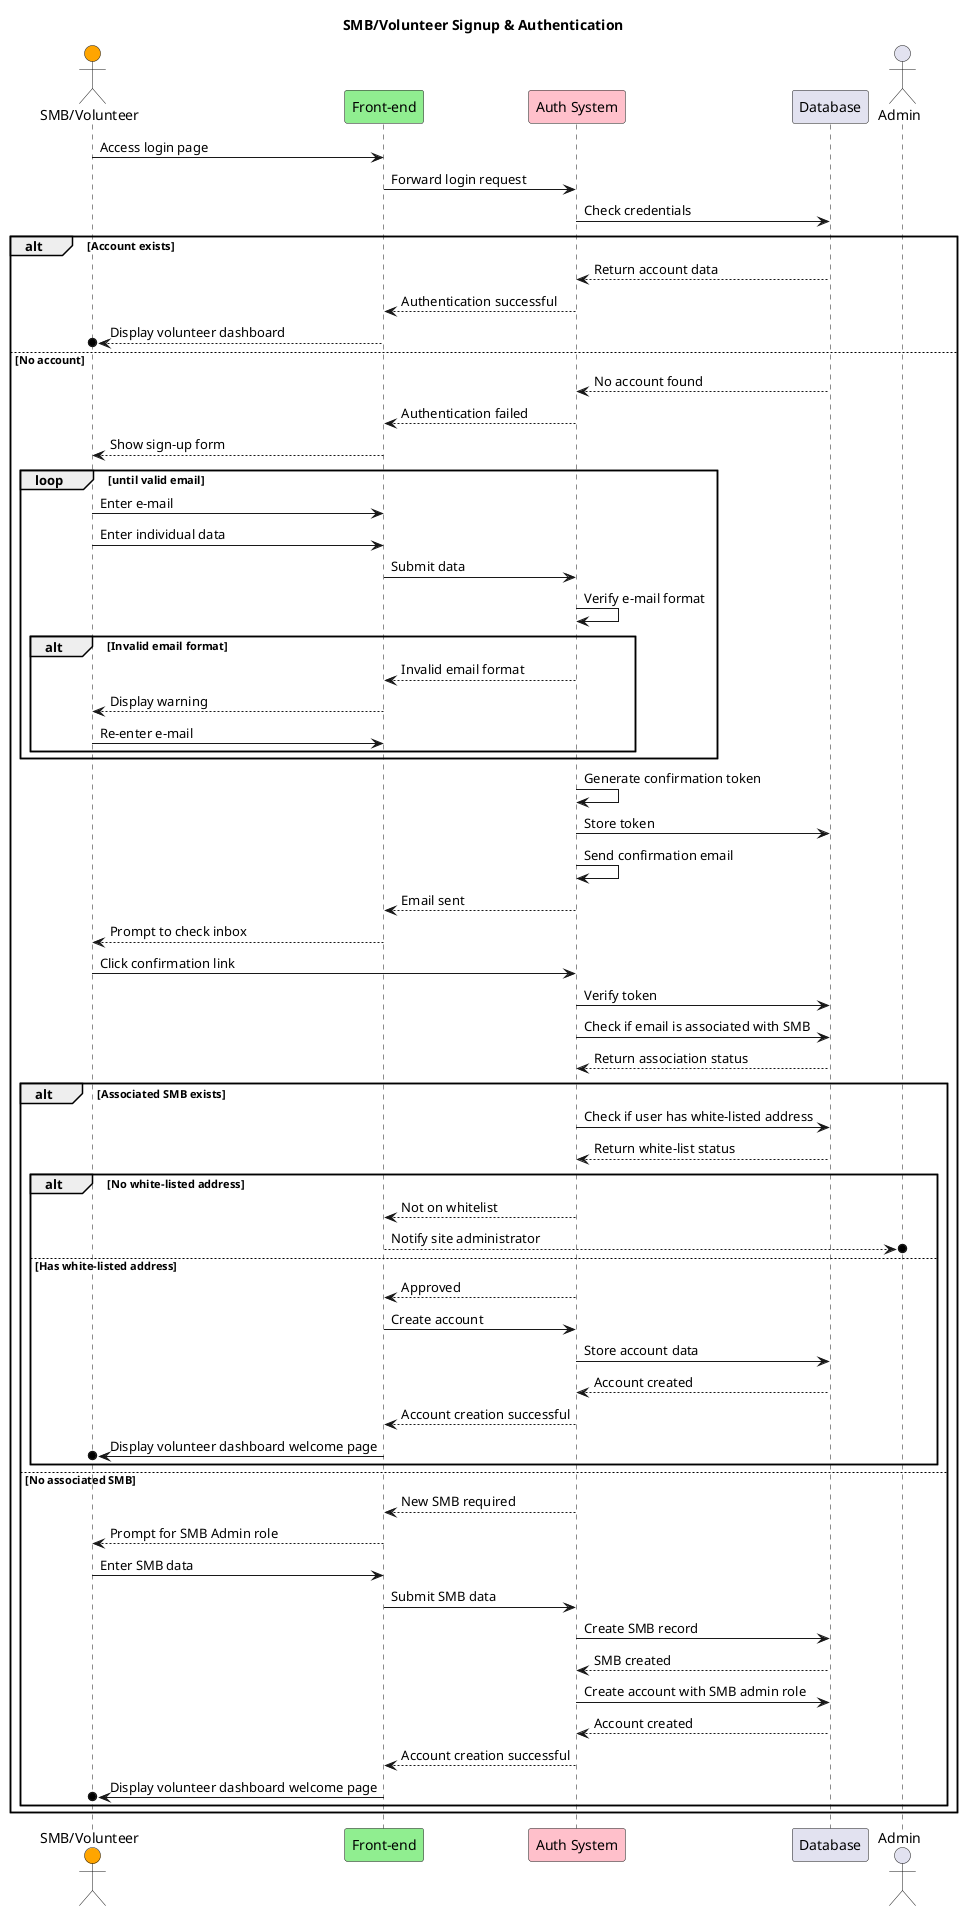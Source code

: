 @startuml
title SMB/Volunteer Signup & Authentication

actor "SMB/Volunteer" as User #orange
participant "Front-end" as Frontend #lightgreen
participant "Auth System" as Auth #pink
participant "Database" as DB
actor "Admin" as Admin

User -> Frontend: Access login page
Frontend -> Auth: Forward login request
Auth -> DB: Check credentials

alt Account exists
    DB --> Auth: Return account data
    Auth --> Frontend: Authentication successful
    Frontend -->O User: Display volunteer dashboard
    
else No account
    DB --> Auth: No account found
    Auth --> Frontend: Authentication failed
    Frontend --> User: Show sign-up form
    
    loop until valid email
        User -> Frontend: Enter e-mail
        User -> Frontend: Enter individual data
        Frontend -> Auth: Submit data
        Auth -> Auth: Verify e-mail format
        alt Invalid email format
            Auth --> Frontend: Invalid email format
            Frontend --> User: Display warning
            User -> Frontend: Re-enter e-mail
        end
    end
    
    Auth -> Auth: Generate confirmation token
    Auth -> DB: Store token
    Auth -> Auth: Send confirmation email
    Auth --> Frontend: Email sent
    Frontend --> User: Prompt to check inbox
    
    User -> Auth: Click confirmation link
    Auth -> DB: Verify token
    
    Auth -> DB: Check if email is associated with SMB
    DB --> Auth: Return association status
    
    alt Associated SMB exists
        Auth -> DB: Check if user has white-listed address
        DB --> Auth: Return white-list status
        
        alt No white-listed address
            Auth --> Frontend: Not on whitelist
            Frontend -->O Admin: Notify site administrator
        else Has white-listed address
            Auth --> Frontend: Approved
            Frontend -> Auth: Create account
            Auth -> DB: Store account data
            DB --> Auth: Account created
            Auth --> Frontend: Account creation successful
            Frontend ->o User: Display volunteer dashboard welcome page 
        end
    else No associated SMB
        Auth --> Frontend: New SMB required
        Frontend --> User: Prompt for SMB Admin role
        User -> Frontend: Enter SMB data
        Frontend -> Auth: Submit SMB data
        Auth -> DB: Create SMB record
        DB --> Auth: SMB created
        Auth -> DB: Create account with SMB admin role
        DB --> Auth: Account created
        Auth --> Frontend: Account creation successful
        Frontend ->o User: Display volunteer dashboard welcome page 
    end
end

@enduml